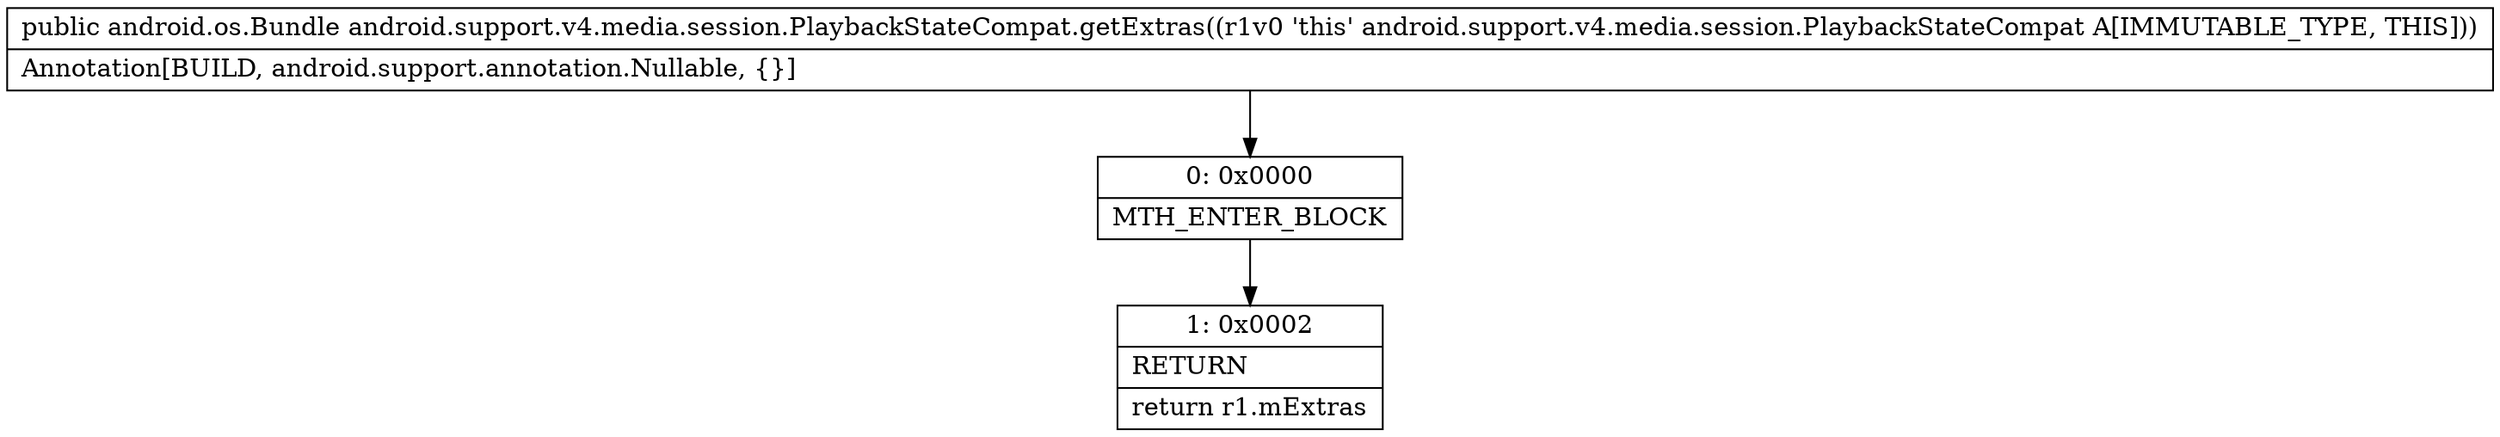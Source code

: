 digraph "CFG forandroid.support.v4.media.session.PlaybackStateCompat.getExtras()Landroid\/os\/Bundle;" {
Node_0 [shape=record,label="{0\:\ 0x0000|MTH_ENTER_BLOCK\l}"];
Node_1 [shape=record,label="{1\:\ 0x0002|RETURN\l|return r1.mExtras\l}"];
MethodNode[shape=record,label="{public android.os.Bundle android.support.v4.media.session.PlaybackStateCompat.getExtras((r1v0 'this' android.support.v4.media.session.PlaybackStateCompat A[IMMUTABLE_TYPE, THIS]))  | Annotation[BUILD, android.support.annotation.Nullable, \{\}]\l}"];
MethodNode -> Node_0;
Node_0 -> Node_1;
}

